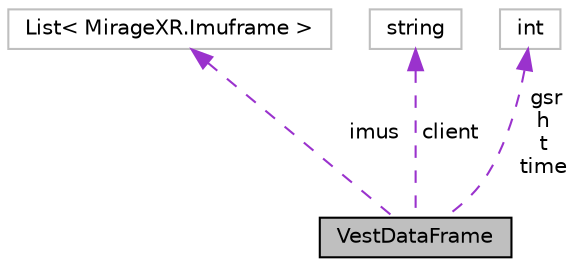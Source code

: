 digraph "VestDataFrame"
{
 // INTERACTIVE_SVG=YES
 // LATEX_PDF_SIZE
  edge [fontname="Helvetica",fontsize="10",labelfontname="Helvetica",labelfontsize="10"];
  node [fontname="Helvetica",fontsize="10",shape=record];
  Node1 [label="VestDataFrame",height=0.2,width=0.4,color="black", fillcolor="grey75", style="filled", fontcolor="black",tooltip="The serializable custom class in which the gathered data will be stored, one instance for each frame ..."];
  Node2 -> Node1 [dir="back",color="darkorchid3",fontsize="10",style="dashed",label=" imus" ,fontname="Helvetica"];
  Node2 [label="List\< MirageXR.Imuframe \>",height=0.2,width=0.4,color="grey75", fillcolor="white", style="filled",tooltip=" "];
  Node3 -> Node1 [dir="back",color="darkorchid3",fontsize="10",style="dashed",label=" client" ,fontname="Helvetica"];
  Node3 [label="string",height=0.2,width=0.4,color="grey75", fillcolor="white", style="filled",tooltip=" "];
  Node4 -> Node1 [dir="back",color="darkorchid3",fontsize="10",style="dashed",label=" gsr\nh\nt\ntime" ,fontname="Helvetica"];
  Node4 [label="int",height=0.2,width=0.4,color="grey75", fillcolor="white", style="filled",tooltip=" "];
}
